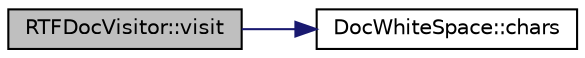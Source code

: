 digraph "RTFDocVisitor::visit"
{
 // LATEX_PDF_SIZE
  edge [fontname="Helvetica",fontsize="10",labelfontname="Helvetica",labelfontsize="10"];
  node [fontname="Helvetica",fontsize="10",shape=record];
  rankdir="LR";
  Node1 [label="RTFDocVisitor::visit",height=0.2,width=0.4,color="black", fillcolor="grey75", style="filled", fontcolor="black",tooltip=" "];
  Node1 -> Node2 [color="midnightblue",fontsize="10",style="solid",fontname="Helvetica"];
  Node2 [label="DocWhiteSpace::chars",height=0.2,width=0.4,color="black", fillcolor="white", style="filled",URL="$classDocWhiteSpace.html#a9e8fbf6c6ca3efa8f4e7d9fce2352023",tooltip=" "];
}
